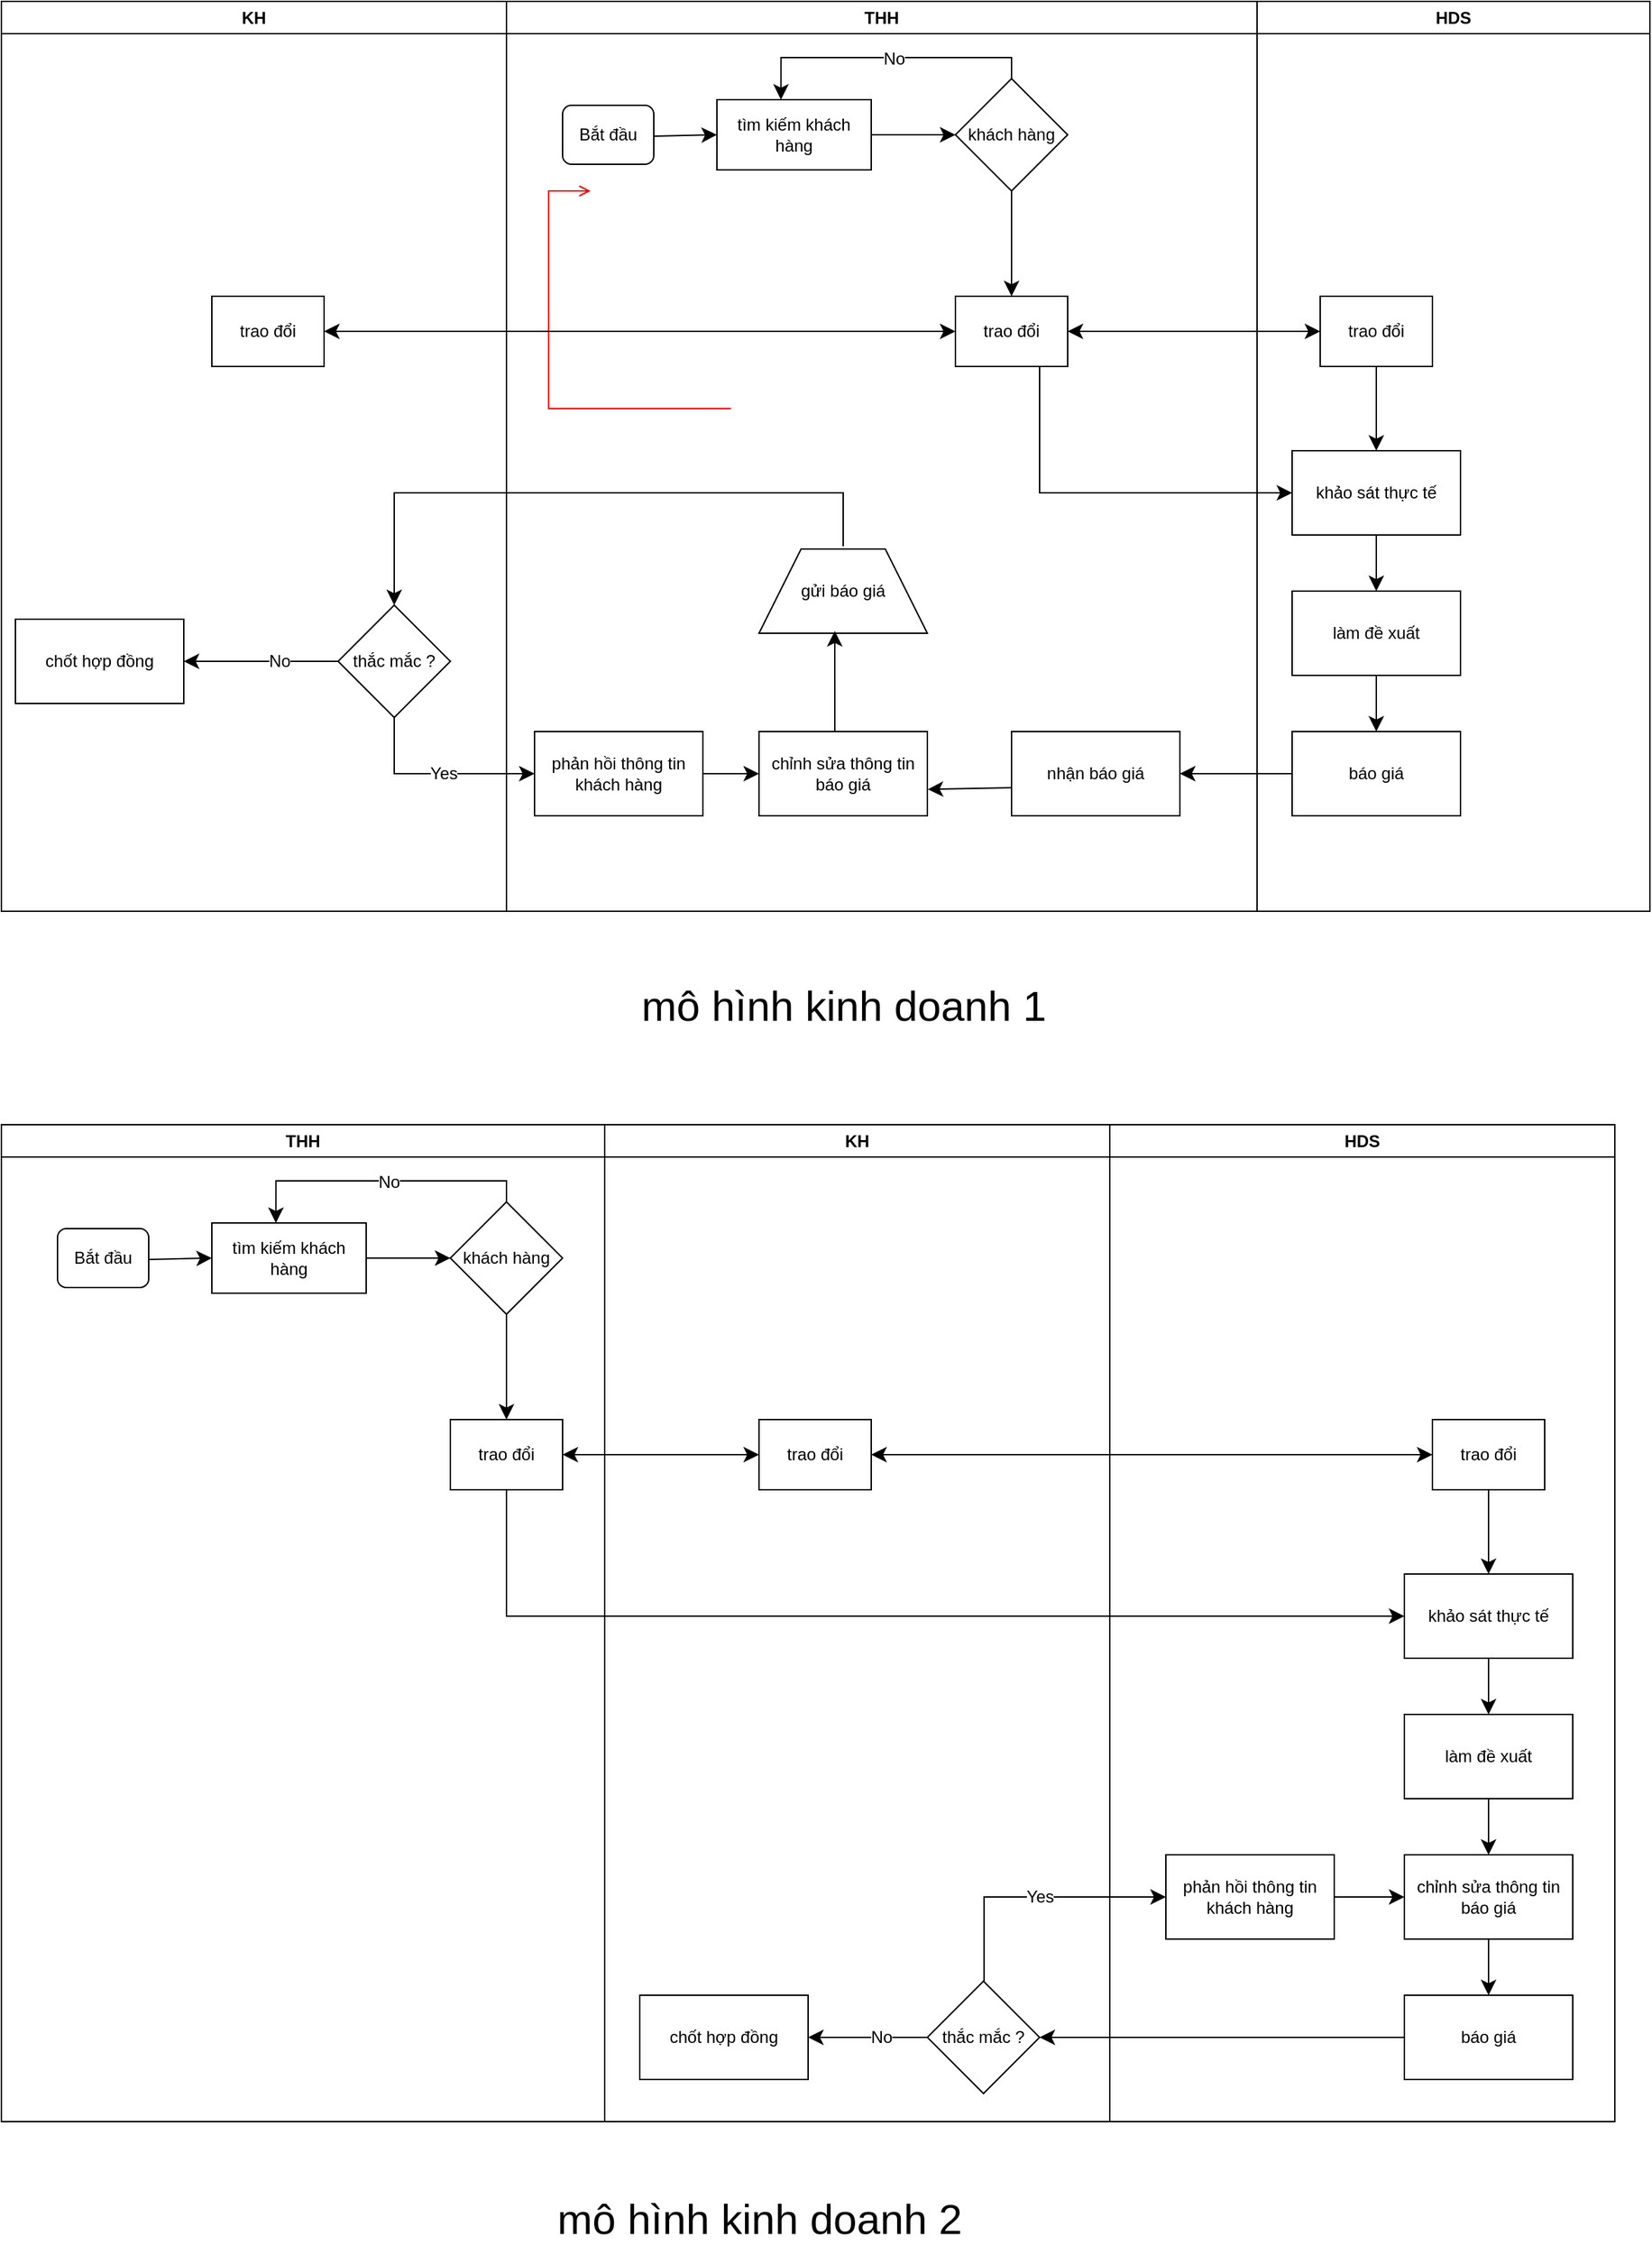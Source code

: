 <mxfile version="24.7.17">
  <diagram name="Page-1" id="e7e014a7-5840-1c2e-5031-d8a46d1fe8dd">
    <mxGraphModel dx="4550" dy="2077" grid="1" gridSize="10" guides="1" tooltips="1" connect="1" arrows="1" fold="1" page="1" pageScale="1" pageWidth="2336" pageHeight="1654" background="none" math="0" shadow="0">
      <root>
        <mxCell id="0" />
        <mxCell id="1" parent="0" />
        <mxCell id="2" value="THH" style="swimlane;whiteSpace=wrap" parent="1" vertex="1">
          <mxGeometry x="-90" y="50" width="535" height="648" as="geometry" />
        </mxCell>
        <mxCell id="12" value="" style="edgeStyle=elbowEdgeStyle;elbow=horizontal;strokeColor=#FF0000;endArrow=open;endFill=1;rounded=0" parent="2" source="10" edge="1">
          <mxGeometry width="100" height="100" relative="1" as="geometry">
            <mxPoint x="160" y="290" as="sourcePoint" />
            <mxPoint x="60" y="135" as="targetPoint" />
            <Array as="points">
              <mxPoint x="30" y="250" />
            </Array>
          </mxGeometry>
        </mxCell>
        <mxCell id="KgXTIH03xkjFcmubIFTQ-42" value="Bắt đầu" style="rounded=1;whiteSpace=wrap;html=1;" vertex="1" parent="2">
          <mxGeometry x="40" y="74" width="65" height="42" as="geometry" />
        </mxCell>
        <mxCell id="KgXTIH03xkjFcmubIFTQ-43" value="tìm kiếm khách hàng" style="html=1;whiteSpace=wrap;" vertex="1" parent="2">
          <mxGeometry x="150" y="70" width="110" height="50" as="geometry" />
        </mxCell>
        <mxCell id="KgXTIH03xkjFcmubIFTQ-44" style="edgeStyle=none;curved=1;rounded=0;orthogonalLoop=1;jettySize=auto;html=1;exitX=1;exitY=1;exitDx=0;exitDy=0;fontSize=12;startSize=8;endSize=8;" edge="1" parent="2" source="KgXTIH03xkjFcmubIFTQ-43" target="KgXTIH03xkjFcmubIFTQ-43">
          <mxGeometry relative="1" as="geometry" />
        </mxCell>
        <mxCell id="KgXTIH03xkjFcmubIFTQ-45" value="" style="endArrow=classic;html=1;rounded=0;fontSize=12;startSize=8;endSize=8;curved=1;entryX=0;entryY=0.5;entryDx=0;entryDy=0;" edge="1" parent="2" target="KgXTIH03xkjFcmubIFTQ-43">
          <mxGeometry width="50" height="50" relative="1" as="geometry">
            <mxPoint x="105" y="96" as="sourcePoint" />
            <mxPoint x="155" y="46" as="targetPoint" />
          </mxGeometry>
        </mxCell>
        <mxCell id="KgXTIH03xkjFcmubIFTQ-47" value="khách hàng" style="rhombus;whiteSpace=wrap;html=1;" vertex="1" parent="2">
          <mxGeometry x="320" y="55" width="80" height="80" as="geometry" />
        </mxCell>
        <mxCell id="KgXTIH03xkjFcmubIFTQ-48" value="" style="endArrow=classic;html=1;rounded=0;fontSize=12;startSize=8;endSize=8;curved=1;entryX=0;entryY=0.5;entryDx=0;entryDy=0;exitX=1;exitY=0.5;exitDx=0;exitDy=0;" edge="1" parent="2" source="KgXTIH03xkjFcmubIFTQ-43" target="KgXTIH03xkjFcmubIFTQ-47">
          <mxGeometry width="50" height="50" relative="1" as="geometry">
            <mxPoint x="260" y="100" as="sourcePoint" />
            <mxPoint x="310" y="50" as="targetPoint" />
          </mxGeometry>
        </mxCell>
        <mxCell id="KgXTIH03xkjFcmubIFTQ-54" value="" style="edgeStyle=segmentEdgeStyle;endArrow=classic;html=1;curved=0;rounded=0;endSize=8;startSize=8;fontSize=12;entryX=0.415;entryY=0;entryDx=0;entryDy=0;entryPerimeter=0;" edge="1" parent="2" target="KgXTIH03xkjFcmubIFTQ-43">
          <mxGeometry width="50" height="50" relative="1" as="geometry">
            <mxPoint x="360" y="55" as="sourcePoint" />
            <mxPoint x="410" y="5" as="targetPoint" />
            <Array as="points">
              <mxPoint x="360" y="40" />
              <mxPoint x="196" y="40" />
            </Array>
          </mxGeometry>
        </mxCell>
        <mxCell id="KgXTIH03xkjFcmubIFTQ-55" value="No" style="edgeLabel;html=1;align=center;verticalAlign=middle;resizable=0;points=[];fontSize=12;" vertex="1" connectable="0" parent="KgXTIH03xkjFcmubIFTQ-54">
          <mxGeometry x="-0.05" y="1" relative="1" as="geometry">
            <mxPoint as="offset" />
          </mxGeometry>
        </mxCell>
        <mxCell id="KgXTIH03xkjFcmubIFTQ-56" value="trao đổi" style="rounded=0;whiteSpace=wrap;html=1;" vertex="1" parent="2">
          <mxGeometry x="320" y="210" width="80" height="50" as="geometry" />
        </mxCell>
        <mxCell id="KgXTIH03xkjFcmubIFTQ-60" value="" style="endArrow=classic;html=1;rounded=0;fontSize=12;startSize=8;endSize=8;curved=1;entryX=0.5;entryY=0;entryDx=0;entryDy=0;" edge="1" parent="2" target="KgXTIH03xkjFcmubIFTQ-56">
          <mxGeometry width="50" height="50" relative="1" as="geometry">
            <mxPoint x="360" y="135" as="sourcePoint" />
            <mxPoint x="410" y="85" as="targetPoint" />
          </mxGeometry>
        </mxCell>
        <mxCell id="KgXTIH03xkjFcmubIFTQ-70" value="nhận báo giá" style="rounded=0;whiteSpace=wrap;html=1;" vertex="1" parent="2">
          <mxGeometry x="360" y="520" width="120" height="60" as="geometry" />
        </mxCell>
        <mxCell id="KgXTIH03xkjFcmubIFTQ-76" value="chỉnh sửa thông tin báo giá" style="rounded=0;whiteSpace=wrap;html=1;" vertex="1" parent="2">
          <mxGeometry x="180" y="520" width="120" height="60" as="geometry" />
        </mxCell>
        <mxCell id="KgXTIH03xkjFcmubIFTQ-77" value="" style="endArrow=classic;html=1;rounded=0;fontSize=12;startSize=8;endSize=8;curved=1;entryX=1.002;entryY=0.686;entryDx=0;entryDy=0;entryPerimeter=0;" edge="1" parent="2" target="KgXTIH03xkjFcmubIFTQ-76">
          <mxGeometry width="50" height="50" relative="1" as="geometry">
            <mxPoint x="360" y="560" as="sourcePoint" />
            <mxPoint x="410" y="510" as="targetPoint" />
          </mxGeometry>
        </mxCell>
        <mxCell id="KgXTIH03xkjFcmubIFTQ-78" value="gửi báo giá" style="shape=trapezoid;perimeter=trapezoidPerimeter;whiteSpace=wrap;html=1;fixedSize=1;size=30;rotation=0;" vertex="1" parent="2">
          <mxGeometry x="180" y="390" width="120" height="60" as="geometry" />
        </mxCell>
        <mxCell id="KgXTIH03xkjFcmubIFTQ-82" value="" style="endArrow=classic;html=1;rounded=0;fontSize=12;startSize=8;endSize=8;curved=1;entryX=0.45;entryY=0.973;entryDx=0;entryDy=0;entryPerimeter=0;" edge="1" parent="2" target="KgXTIH03xkjFcmubIFTQ-78">
          <mxGeometry width="50" height="50" relative="1" as="geometry">
            <mxPoint x="234.04" y="520" as="sourcePoint" />
            <mxPoint x="230.0" y="448.56" as="targetPoint" />
          </mxGeometry>
        </mxCell>
        <mxCell id="KgXTIH03xkjFcmubIFTQ-103" value="" style="edgeStyle=segmentEdgeStyle;endArrow=classic;html=1;curved=0;rounded=0;endSize=8;startSize=8;fontSize=12;entryX=0.5;entryY=0;entryDx=0;entryDy=0;" edge="1" parent="2" target="KgXTIH03xkjFcmubIFTQ-79">
          <mxGeometry width="50" height="50" relative="1" as="geometry">
            <mxPoint x="240" y="388" as="sourcePoint" />
            <mxPoint x="-80" y="388" as="targetPoint" />
            <Array as="points">
              <mxPoint x="240" y="350" />
              <mxPoint x="-80" y="350" />
            </Array>
          </mxGeometry>
        </mxCell>
        <mxCell id="KgXTIH03xkjFcmubIFTQ-107" value="phản hồi thông tin khách hàng" style="rounded=0;whiteSpace=wrap;html=1;" vertex="1" parent="2">
          <mxGeometry x="20" y="520" width="120" height="60" as="geometry" />
        </mxCell>
        <mxCell id="KgXTIH03xkjFcmubIFTQ-110" value="" style="endArrow=classic;html=1;rounded=0;fontSize=12;startSize=8;endSize=8;curved=1;entryX=0;entryY=0.5;entryDx=0;entryDy=0;" edge="1" parent="2" target="KgXTIH03xkjFcmubIFTQ-76">
          <mxGeometry width="50" height="50" relative="1" as="geometry">
            <mxPoint x="140" y="550" as="sourcePoint" />
            <mxPoint x="190" y="500" as="targetPoint" />
          </mxGeometry>
        </mxCell>
        <mxCell id="3" value="KH" style="swimlane;whiteSpace=wrap" parent="1" vertex="1">
          <mxGeometry x="-450" y="50" width="360" height="648" as="geometry" />
        </mxCell>
        <mxCell id="KgXTIH03xkjFcmubIFTQ-79" value="thắc mắc ?" style="rhombus;whiteSpace=wrap;html=1;" vertex="1" parent="3">
          <mxGeometry x="240" y="430" width="80" height="80" as="geometry" />
        </mxCell>
        <mxCell id="KgXTIH03xkjFcmubIFTQ-57" value="trao đổi" style="rounded=0;whiteSpace=wrap;html=1;" vertex="1" parent="3">
          <mxGeometry x="150" y="210" width="80" height="50" as="geometry" />
        </mxCell>
        <mxCell id="KgXTIH03xkjFcmubIFTQ-104" value="chốt hợp đồng" style="rounded=0;whiteSpace=wrap;html=1;" vertex="1" parent="3">
          <mxGeometry x="10" y="440" width="120" height="60" as="geometry" />
        </mxCell>
        <mxCell id="KgXTIH03xkjFcmubIFTQ-105" value="" style="endArrow=classic;html=1;rounded=0;fontSize=12;startSize=8;endSize=8;curved=1;exitX=0;exitY=0.5;exitDx=0;exitDy=0;entryX=1;entryY=0.5;entryDx=0;entryDy=0;" edge="1" parent="3" source="KgXTIH03xkjFcmubIFTQ-79" target="KgXTIH03xkjFcmubIFTQ-104">
          <mxGeometry width="50" height="50" relative="1" as="geometry">
            <mxPoint x="210" y="530" as="sourcePoint" />
            <mxPoint x="260" y="480" as="targetPoint" />
          </mxGeometry>
        </mxCell>
        <mxCell id="KgXTIH03xkjFcmubIFTQ-106" value="No" style="edgeLabel;html=1;align=center;verticalAlign=middle;resizable=0;points=[];fontSize=12;" vertex="1" connectable="0" parent="KgXTIH03xkjFcmubIFTQ-105">
          <mxGeometry x="-0.223" relative="1" as="geometry">
            <mxPoint as="offset" />
          </mxGeometry>
        </mxCell>
        <mxCell id="4" value="HDS" style="swimlane;whiteSpace=wrap" parent="1" vertex="1">
          <mxGeometry x="445" y="50" width="280" height="648" as="geometry" />
        </mxCell>
        <mxCell id="KgXTIH03xkjFcmubIFTQ-58" value="trao đổi" style="rounded=0;whiteSpace=wrap;html=1;" vertex="1" parent="4">
          <mxGeometry x="45" y="210" width="80" height="50" as="geometry" />
        </mxCell>
        <mxCell id="KgXTIH03xkjFcmubIFTQ-64" value="khảo sát thực tế" style="rounded=0;whiteSpace=wrap;html=1;" vertex="1" parent="4">
          <mxGeometry x="25" y="320" width="120" height="60" as="geometry" />
        </mxCell>
        <mxCell id="KgXTIH03xkjFcmubIFTQ-65" value="" style="endArrow=classic;html=1;rounded=0;fontSize=12;startSize=8;endSize=8;curved=1;entryX=0.5;entryY=0;entryDx=0;entryDy=0;" edge="1" parent="4" target="KgXTIH03xkjFcmubIFTQ-64">
          <mxGeometry width="50" height="50" relative="1" as="geometry">
            <mxPoint x="85" y="260" as="sourcePoint" />
            <mxPoint x="135" y="210" as="targetPoint" />
          </mxGeometry>
        </mxCell>
        <mxCell id="KgXTIH03xkjFcmubIFTQ-66" value="làm đề xuất" style="rounded=0;whiteSpace=wrap;html=1;" vertex="1" parent="4">
          <mxGeometry x="25" y="420" width="120" height="60" as="geometry" />
        </mxCell>
        <mxCell id="KgXTIH03xkjFcmubIFTQ-67" value="" style="endArrow=classic;html=1;rounded=0;fontSize=12;startSize=8;endSize=8;curved=1;entryX=0.5;entryY=0;entryDx=0;entryDy=0;" edge="1" parent="4" target="KgXTIH03xkjFcmubIFTQ-66">
          <mxGeometry width="50" height="50" relative="1" as="geometry">
            <mxPoint x="85" y="380" as="sourcePoint" />
            <mxPoint x="135" y="330" as="targetPoint" />
          </mxGeometry>
        </mxCell>
        <mxCell id="KgXTIH03xkjFcmubIFTQ-68" value="báo giá" style="rounded=0;whiteSpace=wrap;html=1;" vertex="1" parent="4">
          <mxGeometry x="25" y="520" width="120" height="60" as="geometry" />
        </mxCell>
        <mxCell id="KgXTIH03xkjFcmubIFTQ-69" value="" style="endArrow=classic;html=1;rounded=0;fontSize=12;startSize=8;endSize=8;curved=1;entryX=0.5;entryY=0;entryDx=0;entryDy=0;" edge="1" parent="4" target="KgXTIH03xkjFcmubIFTQ-68">
          <mxGeometry width="50" height="50" relative="1" as="geometry">
            <mxPoint x="85" y="480" as="sourcePoint" />
            <mxPoint x="135" y="430" as="targetPoint" />
          </mxGeometry>
        </mxCell>
        <mxCell id="KgXTIH03xkjFcmubIFTQ-113" style="edgeStyle=none;curved=1;rounded=0;orthogonalLoop=1;jettySize=auto;html=1;exitX=0;exitY=0.75;exitDx=0;exitDy=0;fontSize=12;startSize=8;endSize=8;" edge="1" parent="4" source="KgXTIH03xkjFcmubIFTQ-64" target="KgXTIH03xkjFcmubIFTQ-64">
          <mxGeometry relative="1" as="geometry" />
        </mxCell>
        <mxCell id="KgXTIH03xkjFcmubIFTQ-74" value="" style="endArrow=classic;html=1;rounded=0;fontSize=12;startSize=8;endSize=8;curved=1;exitX=0;exitY=0.5;exitDx=0;exitDy=0;" edge="1" parent="1" source="KgXTIH03xkjFcmubIFTQ-68" target="KgXTIH03xkjFcmubIFTQ-70">
          <mxGeometry width="50" height="50" relative="1" as="geometry">
            <mxPoint x="750" y="610" as="sourcePoint" />
            <mxPoint x="800" y="560" as="targetPoint" />
          </mxGeometry>
        </mxCell>
        <mxCell id="KgXTIH03xkjFcmubIFTQ-80" value="" style="endArrow=classic;startArrow=classic;html=1;rounded=0;fontSize=12;startSize=8;endSize=8;curved=1;" edge="1" parent="1" target="KgXTIH03xkjFcmubIFTQ-57">
          <mxGeometry width="50" height="50" relative="1" as="geometry">
            <mxPoint x="230" y="285" as="sourcePoint" />
            <mxPoint x="-240" y="285" as="targetPoint" />
            <Array as="points">
              <mxPoint x="140" y="285" />
            </Array>
          </mxGeometry>
        </mxCell>
        <mxCell id="KgXTIH03xkjFcmubIFTQ-81" value="" style="endArrow=classic;startArrow=classic;html=1;rounded=0;fontSize=12;startSize=8;endSize=8;curved=1;entryX=0;entryY=0.5;entryDx=0;entryDy=0;exitX=1;exitY=0.5;exitDx=0;exitDy=0;" edge="1" parent="1" source="KgXTIH03xkjFcmubIFTQ-56" target="KgXTIH03xkjFcmubIFTQ-58">
          <mxGeometry width="50" height="50" relative="1" as="geometry">
            <mxPoint x="320" y="285" as="sourcePoint" />
            <mxPoint x="360" y="240" as="targetPoint" />
          </mxGeometry>
        </mxCell>
        <mxCell id="KgXTIH03xkjFcmubIFTQ-108" value="" style="edgeStyle=segmentEdgeStyle;endArrow=classic;html=1;curved=0;rounded=0;endSize=8;startSize=8;fontSize=12;exitX=0.5;exitY=1;exitDx=0;exitDy=0;entryX=0;entryY=0.5;entryDx=0;entryDy=0;" edge="1" parent="1" source="KgXTIH03xkjFcmubIFTQ-79" target="KgXTIH03xkjFcmubIFTQ-107">
          <mxGeometry width="50" height="50" relative="1" as="geometry">
            <mxPoint x="-160" y="580" as="sourcePoint" />
            <mxPoint x="-170" y="640" as="targetPoint" />
            <Array as="points">
              <mxPoint x="-170" y="600" />
            </Array>
          </mxGeometry>
        </mxCell>
        <mxCell id="KgXTIH03xkjFcmubIFTQ-109" value="Yes" style="edgeLabel;html=1;align=center;verticalAlign=middle;resizable=0;points=[];fontSize=12;" vertex="1" connectable="0" parent="KgXTIH03xkjFcmubIFTQ-108">
          <mxGeometry x="0.069" relative="1" as="geometry">
            <mxPoint as="offset" />
          </mxGeometry>
        </mxCell>
        <mxCell id="KgXTIH03xkjFcmubIFTQ-112" value="" style="edgeStyle=segmentEdgeStyle;endArrow=classic;html=1;curved=0;rounded=0;endSize=8;startSize=8;fontSize=12;exitX=0.75;exitY=1;exitDx=0;exitDy=0;entryX=0;entryY=0.5;entryDx=0;entryDy=0;" edge="1" parent="1" source="KgXTIH03xkjFcmubIFTQ-56" target="KgXTIH03xkjFcmubIFTQ-64">
          <mxGeometry width="50" height="50" relative="1" as="geometry">
            <mxPoint x="290" y="413" as="sourcePoint" />
            <mxPoint x="340" y="363" as="targetPoint" />
            <Array as="points">
              <mxPoint x="290" y="400" />
            </Array>
          </mxGeometry>
        </mxCell>
        <mxCell id="KgXTIH03xkjFcmubIFTQ-114" value="&lt;font style=&quot;font-size: 30px;&quot;&gt;mô hình kinh doanh 1&lt;/font&gt;" style="text;html=1;align=center;verticalAlign=middle;resizable=0;points=[];autosize=1;strokeColor=none;fillColor=none;fontSize=16;" vertex="1" parent="1">
          <mxGeometry x="-5" y="740" width="310" height="50" as="geometry" />
        </mxCell>
        <mxCell id="GHh6FDXqc8ulfZKmopt3-54" value="THH" style="swimlane;whiteSpace=wrap" vertex="1" parent="1">
          <mxGeometry x="-450" y="850" width="430" height="710" as="geometry" />
        </mxCell>
        <mxCell id="GHh6FDXqc8ulfZKmopt3-56" value="Bắt đầu" style="rounded=1;whiteSpace=wrap;html=1;" vertex="1" parent="GHh6FDXqc8ulfZKmopt3-54">
          <mxGeometry x="40" y="74" width="65" height="42" as="geometry" />
        </mxCell>
        <mxCell id="GHh6FDXqc8ulfZKmopt3-57" value="tìm kiếm khách hàng" style="html=1;whiteSpace=wrap;" vertex="1" parent="GHh6FDXqc8ulfZKmopt3-54">
          <mxGeometry x="150" y="70" width="110" height="50" as="geometry" />
        </mxCell>
        <mxCell id="GHh6FDXqc8ulfZKmopt3-58" style="edgeStyle=none;curved=1;rounded=0;orthogonalLoop=1;jettySize=auto;html=1;exitX=1;exitY=1;exitDx=0;exitDy=0;fontSize=12;startSize=8;endSize=8;" edge="1" parent="GHh6FDXqc8ulfZKmopt3-54" source="GHh6FDXqc8ulfZKmopt3-57" target="GHh6FDXqc8ulfZKmopt3-57">
          <mxGeometry relative="1" as="geometry" />
        </mxCell>
        <mxCell id="GHh6FDXqc8ulfZKmopt3-59" value="" style="endArrow=classic;html=1;rounded=0;fontSize=12;startSize=8;endSize=8;curved=1;entryX=0;entryY=0.5;entryDx=0;entryDy=0;" edge="1" parent="GHh6FDXqc8ulfZKmopt3-54" target="GHh6FDXqc8ulfZKmopt3-57">
          <mxGeometry width="50" height="50" relative="1" as="geometry">
            <mxPoint x="105" y="96" as="sourcePoint" />
            <mxPoint x="155" y="46" as="targetPoint" />
          </mxGeometry>
        </mxCell>
        <mxCell id="GHh6FDXqc8ulfZKmopt3-60" value="khách hàng" style="rhombus;whiteSpace=wrap;html=1;" vertex="1" parent="GHh6FDXqc8ulfZKmopt3-54">
          <mxGeometry x="320" y="55" width="80" height="80" as="geometry" />
        </mxCell>
        <mxCell id="GHh6FDXqc8ulfZKmopt3-61" value="" style="endArrow=classic;html=1;rounded=0;fontSize=12;startSize=8;endSize=8;curved=1;entryX=0;entryY=0.5;entryDx=0;entryDy=0;exitX=1;exitY=0.5;exitDx=0;exitDy=0;" edge="1" parent="GHh6FDXqc8ulfZKmopt3-54" source="GHh6FDXqc8ulfZKmopt3-57" target="GHh6FDXqc8ulfZKmopt3-60">
          <mxGeometry width="50" height="50" relative="1" as="geometry">
            <mxPoint x="260" y="100" as="sourcePoint" />
            <mxPoint x="310" y="50" as="targetPoint" />
          </mxGeometry>
        </mxCell>
        <mxCell id="GHh6FDXqc8ulfZKmopt3-62" value="" style="edgeStyle=segmentEdgeStyle;endArrow=classic;html=1;curved=0;rounded=0;endSize=8;startSize=8;fontSize=12;entryX=0.415;entryY=0;entryDx=0;entryDy=0;entryPerimeter=0;" edge="1" parent="GHh6FDXqc8ulfZKmopt3-54" target="GHh6FDXqc8ulfZKmopt3-57">
          <mxGeometry width="50" height="50" relative="1" as="geometry">
            <mxPoint x="360" y="55" as="sourcePoint" />
            <mxPoint x="410" y="5" as="targetPoint" />
            <Array as="points">
              <mxPoint x="360" y="40" />
              <mxPoint x="196" y="40" />
            </Array>
          </mxGeometry>
        </mxCell>
        <mxCell id="GHh6FDXqc8ulfZKmopt3-63" value="No" style="edgeLabel;html=1;align=center;verticalAlign=middle;resizable=0;points=[];fontSize=12;" vertex="1" connectable="0" parent="GHh6FDXqc8ulfZKmopt3-62">
          <mxGeometry x="-0.05" y="1" relative="1" as="geometry">
            <mxPoint as="offset" />
          </mxGeometry>
        </mxCell>
        <mxCell id="GHh6FDXqc8ulfZKmopt3-64" value="trao đổi" style="rounded=0;whiteSpace=wrap;html=1;" vertex="1" parent="GHh6FDXqc8ulfZKmopt3-54">
          <mxGeometry x="320" y="210" width="80" height="50" as="geometry" />
        </mxCell>
        <mxCell id="GHh6FDXqc8ulfZKmopt3-65" value="" style="endArrow=classic;html=1;rounded=0;fontSize=12;startSize=8;endSize=8;curved=1;entryX=0.5;entryY=0;entryDx=0;entryDy=0;" edge="1" parent="GHh6FDXqc8ulfZKmopt3-54" target="GHh6FDXqc8ulfZKmopt3-64">
          <mxGeometry width="50" height="50" relative="1" as="geometry">
            <mxPoint x="360" y="135" as="sourcePoint" />
            <mxPoint x="410" y="85" as="targetPoint" />
          </mxGeometry>
        </mxCell>
        <mxCell id="GHh6FDXqc8ulfZKmopt3-74" value="KH" style="swimlane;whiteSpace=wrap" vertex="1" parent="1">
          <mxGeometry x="-20" y="850" width="360" height="710" as="geometry" />
        </mxCell>
        <mxCell id="GHh6FDXqc8ulfZKmopt3-75" value="thắc mắc ?" style="rhombus;whiteSpace=wrap;html=1;" vertex="1" parent="GHh6FDXqc8ulfZKmopt3-74">
          <mxGeometry x="230" y="610" width="80" height="80" as="geometry" />
        </mxCell>
        <mxCell id="GHh6FDXqc8ulfZKmopt3-76" value="trao đổi" style="rounded=0;whiteSpace=wrap;html=1;" vertex="1" parent="GHh6FDXqc8ulfZKmopt3-74">
          <mxGeometry x="110" y="210" width="80" height="50" as="geometry" />
        </mxCell>
        <mxCell id="GHh6FDXqc8ulfZKmopt3-77" value="chốt hợp đồng" style="rounded=0;whiteSpace=wrap;html=1;" vertex="1" parent="GHh6FDXqc8ulfZKmopt3-74">
          <mxGeometry x="25" y="620" width="120" height="60" as="geometry" />
        </mxCell>
        <mxCell id="GHh6FDXqc8ulfZKmopt3-78" value="" style="endArrow=classic;html=1;rounded=0;fontSize=12;startSize=8;endSize=8;curved=1;exitX=0;exitY=0.5;exitDx=0;exitDy=0;entryX=1;entryY=0.5;entryDx=0;entryDy=0;" edge="1" parent="GHh6FDXqc8ulfZKmopt3-74" source="GHh6FDXqc8ulfZKmopt3-75" target="GHh6FDXqc8ulfZKmopt3-77">
          <mxGeometry width="50" height="50" relative="1" as="geometry">
            <mxPoint x="225" y="710" as="sourcePoint" />
            <mxPoint x="275" y="660" as="targetPoint" />
          </mxGeometry>
        </mxCell>
        <mxCell id="GHh6FDXqc8ulfZKmopt3-79" value="No" style="edgeLabel;html=1;align=center;verticalAlign=middle;resizable=0;points=[];fontSize=12;" vertex="1" connectable="0" parent="GHh6FDXqc8ulfZKmopt3-78">
          <mxGeometry x="-0.223" relative="1" as="geometry">
            <mxPoint as="offset" />
          </mxGeometry>
        </mxCell>
        <mxCell id="GHh6FDXqc8ulfZKmopt3-80" value="HDS" style="swimlane;whiteSpace=wrap" vertex="1" parent="1">
          <mxGeometry x="340" y="850" width="360" height="710" as="geometry" />
        </mxCell>
        <mxCell id="GHh6FDXqc8ulfZKmopt3-81" value="trao đổi" style="rounded=0;whiteSpace=wrap;html=1;" vertex="1" parent="GHh6FDXqc8ulfZKmopt3-80">
          <mxGeometry x="230" y="210" width="80" height="50" as="geometry" />
        </mxCell>
        <mxCell id="GHh6FDXqc8ulfZKmopt3-82" value="khảo sát thực tế" style="rounded=0;whiteSpace=wrap;html=1;" vertex="1" parent="GHh6FDXqc8ulfZKmopt3-80">
          <mxGeometry x="210" y="320" width="120" height="60" as="geometry" />
        </mxCell>
        <mxCell id="GHh6FDXqc8ulfZKmopt3-83" value="" style="endArrow=classic;html=1;rounded=0;fontSize=12;startSize=8;endSize=8;curved=1;entryX=0.5;entryY=0;entryDx=0;entryDy=0;" edge="1" parent="GHh6FDXqc8ulfZKmopt3-80" target="GHh6FDXqc8ulfZKmopt3-82">
          <mxGeometry width="50" height="50" relative="1" as="geometry">
            <mxPoint x="270" y="260" as="sourcePoint" />
            <mxPoint x="320" y="210" as="targetPoint" />
          </mxGeometry>
        </mxCell>
        <mxCell id="GHh6FDXqc8ulfZKmopt3-84" value="làm đề xuất" style="rounded=0;whiteSpace=wrap;html=1;" vertex="1" parent="GHh6FDXqc8ulfZKmopt3-80">
          <mxGeometry x="210" y="420" width="120" height="60" as="geometry" />
        </mxCell>
        <mxCell id="GHh6FDXqc8ulfZKmopt3-85" value="" style="endArrow=classic;html=1;rounded=0;fontSize=12;startSize=8;endSize=8;curved=1;entryX=0.5;entryY=0;entryDx=0;entryDy=0;" edge="1" parent="GHh6FDXqc8ulfZKmopt3-80" target="GHh6FDXqc8ulfZKmopt3-84">
          <mxGeometry width="50" height="50" relative="1" as="geometry">
            <mxPoint x="270" y="380" as="sourcePoint" />
            <mxPoint x="320" y="330" as="targetPoint" />
          </mxGeometry>
        </mxCell>
        <mxCell id="GHh6FDXqc8ulfZKmopt3-86" value="chỉnh sửa thông tin báo giá" style="rounded=0;whiteSpace=wrap;html=1;" vertex="1" parent="GHh6FDXqc8ulfZKmopt3-80">
          <mxGeometry x="210" y="520" width="120" height="60" as="geometry" />
        </mxCell>
        <mxCell id="GHh6FDXqc8ulfZKmopt3-87" value="" style="endArrow=classic;html=1;rounded=0;fontSize=12;startSize=8;endSize=8;curved=1;entryX=0.5;entryY=0;entryDx=0;entryDy=0;" edge="1" parent="GHh6FDXqc8ulfZKmopt3-80" target="GHh6FDXqc8ulfZKmopt3-86">
          <mxGeometry width="50" height="50" relative="1" as="geometry">
            <mxPoint x="270" y="480" as="sourcePoint" />
            <mxPoint x="320" y="430" as="targetPoint" />
          </mxGeometry>
        </mxCell>
        <mxCell id="GHh6FDXqc8ulfZKmopt3-88" style="edgeStyle=none;curved=1;rounded=0;orthogonalLoop=1;jettySize=auto;html=1;exitX=0;exitY=0.75;exitDx=0;exitDy=0;fontSize=12;startSize=8;endSize=8;" edge="1" parent="GHh6FDXqc8ulfZKmopt3-80" source="GHh6FDXqc8ulfZKmopt3-82" target="GHh6FDXqc8ulfZKmopt3-82">
          <mxGeometry relative="1" as="geometry" />
        </mxCell>
        <mxCell id="GHh6FDXqc8ulfZKmopt3-101" value="báo giá" style="rounded=0;whiteSpace=wrap;html=1;" vertex="1" parent="GHh6FDXqc8ulfZKmopt3-80">
          <mxGeometry x="210" y="620" width="120" height="60" as="geometry" />
        </mxCell>
        <mxCell id="GHh6FDXqc8ulfZKmopt3-102" value="" style="endArrow=classic;html=1;rounded=0;fontSize=12;startSize=8;endSize=8;curved=1;exitX=0.5;exitY=1;exitDx=0;exitDy=0;entryX=0.5;entryY=0;entryDx=0;entryDy=0;" edge="1" parent="GHh6FDXqc8ulfZKmopt3-80" source="GHh6FDXqc8ulfZKmopt3-86" target="GHh6FDXqc8ulfZKmopt3-101">
          <mxGeometry width="50" height="50" relative="1" as="geometry">
            <mxPoint x="-115" y="680" as="sourcePoint" />
            <mxPoint x="-65" y="630" as="targetPoint" />
          </mxGeometry>
        </mxCell>
        <mxCell id="GHh6FDXqc8ulfZKmopt3-104" value="phản hồi thông tin khách hàng" style="rounded=0;whiteSpace=wrap;html=1;" vertex="1" parent="GHh6FDXqc8ulfZKmopt3-80">
          <mxGeometry x="40" y="520" width="120" height="60" as="geometry" />
        </mxCell>
        <mxCell id="GHh6FDXqc8ulfZKmopt3-107" value="" style="endArrow=classic;html=1;rounded=0;fontSize=12;startSize=8;endSize=8;curved=1;exitX=1;exitY=0.5;exitDx=0;exitDy=0;entryX=0;entryY=0.5;entryDx=0;entryDy=0;" edge="1" parent="GHh6FDXqc8ulfZKmopt3-80" source="GHh6FDXqc8ulfZKmopt3-104" target="GHh6FDXqc8ulfZKmopt3-86">
          <mxGeometry width="50" height="50" relative="1" as="geometry">
            <mxPoint x="-100" y="640" as="sourcePoint" />
            <mxPoint x="-50" y="590" as="targetPoint" />
          </mxGeometry>
        </mxCell>
        <mxCell id="GHh6FDXqc8ulfZKmopt3-95" value="&lt;font style=&quot;font-size: 30px;&quot;&gt;mô hình kinh doanh 2&lt;/font&gt;" style="text;html=1;align=center;verticalAlign=middle;resizable=0;points=[];autosize=1;strokeColor=none;fillColor=none;fontSize=16;" vertex="1" parent="1">
          <mxGeometry x="-65" y="1604" width="310" height="50" as="geometry" />
        </mxCell>
        <mxCell id="GHh6FDXqc8ulfZKmopt3-96" value="" style="endArrow=classic;startArrow=classic;html=1;rounded=0;fontSize=12;startSize=8;endSize=8;curved=1;entryX=0;entryY=0.5;entryDx=0;entryDy=0;exitX=1;exitY=0.5;exitDx=0;exitDy=0;" edge="1" parent="1" source="GHh6FDXqc8ulfZKmopt3-64" target="GHh6FDXqc8ulfZKmopt3-76">
          <mxGeometry width="50" height="50" relative="1" as="geometry">
            <mxPoint x="-100" y="1090" as="sourcePoint" />
            <mxPoint x="-50" y="1040" as="targetPoint" />
          </mxGeometry>
        </mxCell>
        <mxCell id="GHh6FDXqc8ulfZKmopt3-97" value="" style="endArrow=classic;startArrow=classic;html=1;rounded=0;fontSize=12;startSize=8;endSize=8;curved=1;entryX=0;entryY=0.5;entryDx=0;entryDy=0;exitX=1;exitY=0.5;exitDx=0;exitDy=0;" edge="1" parent="1" source="GHh6FDXqc8ulfZKmopt3-76" target="GHh6FDXqc8ulfZKmopt3-81">
          <mxGeometry width="50" height="50" relative="1" as="geometry">
            <mxPoint x="260" y="1090" as="sourcePoint" />
            <mxPoint x="-50" y="1040" as="targetPoint" />
          </mxGeometry>
        </mxCell>
        <mxCell id="GHh6FDXqc8ulfZKmopt3-103" value="" style="endArrow=classic;html=1;rounded=0;fontSize=12;startSize=8;endSize=8;curved=1;exitX=0;exitY=0.5;exitDx=0;exitDy=0;entryX=1;entryY=0.5;entryDx=0;entryDy=0;" edge="1" parent="1" source="GHh6FDXqc8ulfZKmopt3-101" target="GHh6FDXqc8ulfZKmopt3-75">
          <mxGeometry width="50" height="50" relative="1" as="geometry">
            <mxPoint x="140" y="1420" as="sourcePoint" />
            <mxPoint x="190" y="1370" as="targetPoint" />
          </mxGeometry>
        </mxCell>
        <mxCell id="GHh6FDXqc8ulfZKmopt3-105" value="" style="edgeStyle=segmentEdgeStyle;endArrow=classic;html=1;curved=0;rounded=0;endSize=8;startSize=8;fontSize=12;exitX=0.505;exitY=0;exitDx=0;exitDy=0;exitPerimeter=0;entryX=0;entryY=0.5;entryDx=0;entryDy=0;" edge="1" parent="1" source="GHh6FDXqc8ulfZKmopt3-75" target="GHh6FDXqc8ulfZKmopt3-104">
          <mxGeometry width="50" height="50" relative="1" as="geometry">
            <mxPoint x="305" y="1440" as="sourcePoint" />
            <mxPoint x="295" y="1220" as="targetPoint" />
            <Array as="points">
              <mxPoint x="250" y="1400" />
            </Array>
          </mxGeometry>
        </mxCell>
        <mxCell id="GHh6FDXqc8ulfZKmopt3-106" value="Yes" style="edgeLabel;html=1;align=center;verticalAlign=middle;resizable=0;points=[];fontSize=12;" vertex="1" connectable="0" parent="GHh6FDXqc8ulfZKmopt3-105">
          <mxGeometry x="-0.184" y="-1" relative="1" as="geometry">
            <mxPoint x="22" y="-1" as="offset" />
          </mxGeometry>
        </mxCell>
        <mxCell id="GHh6FDXqc8ulfZKmopt3-100" value="" style="edgeStyle=segmentEdgeStyle;endArrow=classic;html=1;curved=0;rounded=0;endSize=8;startSize=8;fontSize=12;entryX=0;entryY=0.5;entryDx=0;entryDy=0;exitX=0.5;exitY=1;exitDx=0;exitDy=0;" edge="1" parent="1" source="GHh6FDXqc8ulfZKmopt3-64" target="GHh6FDXqc8ulfZKmopt3-82">
          <mxGeometry width="50" height="50" relative="1" as="geometry">
            <mxPoint x="-165" y="1110" as="sourcePoint" />
            <mxPoint x="365" y="1200" as="targetPoint" />
            <Array as="points">
              <mxPoint x="-90" y="1200" />
            </Array>
          </mxGeometry>
        </mxCell>
      </root>
    </mxGraphModel>
  </diagram>
</mxfile>
